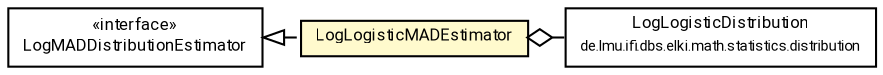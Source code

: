 #!/usr/local/bin/dot
#
# Class diagram 
# Generated by UMLGraph version R5_7_2-60-g0e99a6 (http://www.spinellis.gr/umlgraph/)
#

digraph G {
	graph [fontnames="svg"]
	edge [fontname="Roboto",fontsize=7,labelfontname="Roboto",labelfontsize=7,color="black"];
	node [fontname="Roboto",fontcolor="black",fontsize=8,shape=plaintext,margin=0,width=0,height=0];
	nodesep=0.15;
	ranksep=0.25;
	rankdir=LR;
	// de.lmu.ifi.dbs.elki.math.statistics.distribution.estimator.LogMADDistributionEstimator<D extends de.lmu.ifi.dbs.elki.math.statistics.distribution.Distribution>
	c6526675 [label=<<table title="de.lmu.ifi.dbs.elki.math.statistics.distribution.estimator.LogMADDistributionEstimator" border="0" cellborder="1" cellspacing="0" cellpadding="2" href="LogMADDistributionEstimator.html" target="_parent">
		<tr><td><table border="0" cellspacing="0" cellpadding="1">
		<tr><td align="center" balign="center"> &#171;interface&#187; </td></tr>
		<tr><td align="center" balign="center"> <font face="Roboto">LogMADDistributionEstimator</font> </td></tr>
		</table></td></tr>
		</table>>, URL="LogMADDistributionEstimator.html"];
	// de.lmu.ifi.dbs.elki.math.statistics.distribution.estimator.LogLogisticMADEstimator
	c6526678 [label=<<table title="de.lmu.ifi.dbs.elki.math.statistics.distribution.estimator.LogLogisticMADEstimator" border="0" cellborder="1" cellspacing="0" cellpadding="2" bgcolor="lemonChiffon" href="LogLogisticMADEstimator.html" target="_parent">
		<tr><td><table border="0" cellspacing="0" cellpadding="1">
		<tr><td align="center" balign="center"> <font face="Roboto">LogLogisticMADEstimator</font> </td></tr>
		</table></td></tr>
		</table>>, URL="LogLogisticMADEstimator.html"];
	// de.lmu.ifi.dbs.elki.math.statistics.distribution.LogLogisticDistribution
	c6526803 [label=<<table title="de.lmu.ifi.dbs.elki.math.statistics.distribution.LogLogisticDistribution" border="0" cellborder="1" cellspacing="0" cellpadding="2" href="../LogLogisticDistribution.html" target="_parent">
		<tr><td><table border="0" cellspacing="0" cellpadding="1">
		<tr><td align="center" balign="center"> <font face="Roboto">LogLogisticDistribution</font> </td></tr>
		<tr><td align="center" balign="center"> <font face="Roboto" point-size="7.0">de.lmu.ifi.dbs.elki.math.statistics.distribution</font> </td></tr>
		</table></td></tr>
		</table>>, URL="../LogLogisticDistribution.html"];
	// de.lmu.ifi.dbs.elki.math.statistics.distribution.estimator.LogLogisticMADEstimator implements de.lmu.ifi.dbs.elki.math.statistics.distribution.estimator.LogMADDistributionEstimator<D extends de.lmu.ifi.dbs.elki.math.statistics.distribution.Distribution>
	c6526675 -> c6526678 [arrowtail=empty,style=dashed,dir=back,weight=9];
	// de.lmu.ifi.dbs.elki.math.statistics.distribution.estimator.LogLogisticMADEstimator has de.lmu.ifi.dbs.elki.math.statistics.distribution.LogLogisticDistribution
	c6526678 -> c6526803 [arrowhead=none,arrowtail=ediamond,dir=back,weight=4];
}

